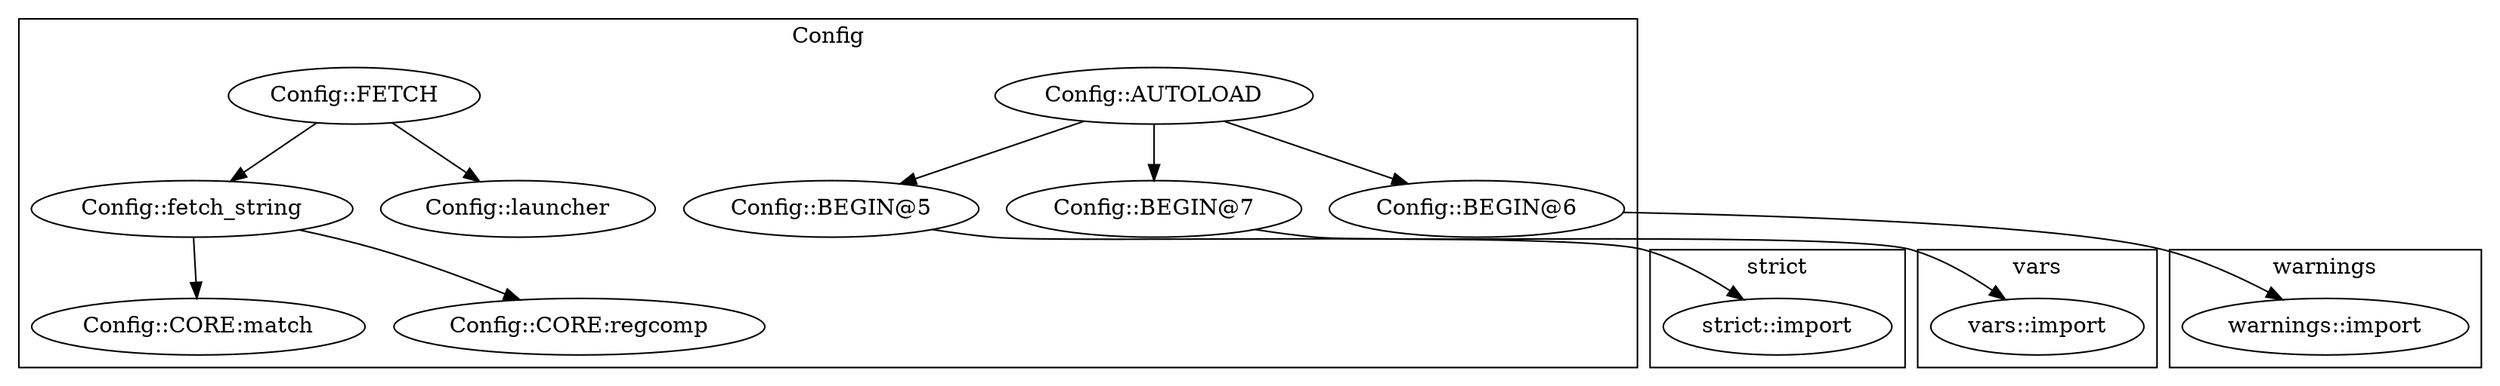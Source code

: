 digraph {
graph [overlap=false]
subgraph cluster_Config {
	label="Config";
	"Config::CORE:match";
	"Config::BEGIN@5";
	"Config::fetch_string";
	"Config::AUTOLOAD";
	"Config::BEGIN@7";
	"Config::CORE:regcomp";
	"Config::launcher";
	"Config::BEGIN@6";
	"Config::FETCH";
}
subgraph cluster_warnings {
	label="warnings";
	"warnings::import";
}
subgraph cluster_vars {
	label="vars";
	"vars::import";
}
subgraph cluster_strict {
	label="strict";
	"strict::import";
}
"Config::fetch_string" -> "Config::CORE:match";
"Config::FETCH" -> "Config::fetch_string";
"Config::AUTOLOAD" -> "Config::BEGIN@6";
"Config::AUTOLOAD" -> "Config::BEGIN@7";
"Config::BEGIN@6" -> "warnings::import";
"Config::FETCH" -> "Config::launcher";
"Config::AUTOLOAD" -> "Config::BEGIN@5";
"Config::fetch_string" -> "Config::CORE:regcomp";
"Config::BEGIN@7" -> "vars::import";
"Config::BEGIN@5" -> "strict::import";
}
